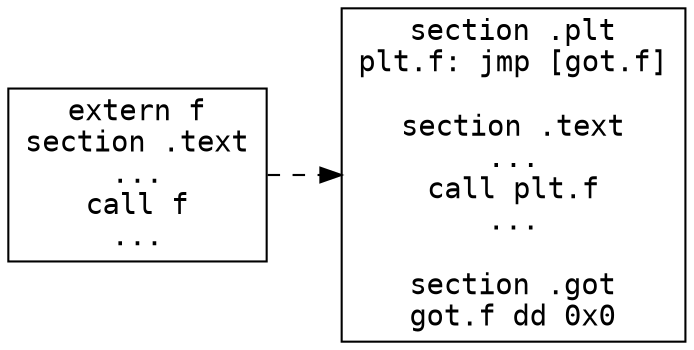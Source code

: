 digraph objfile {
    rankdir = LR
    node [ shape = rect, fontname = mono ]
    nonlinked [ label
        = "extern f\nsection .text\n...\ncall f\n..." ]
    linked [ label
        = "section .plt\nplt.f: jmp [got.f]\n\nsection .text\n...\ncall plt.f\n...\n\nsection .got\ngot.f dd 0x0"
        ]
    nonlinked -> linked [ style = dashed ]
}
